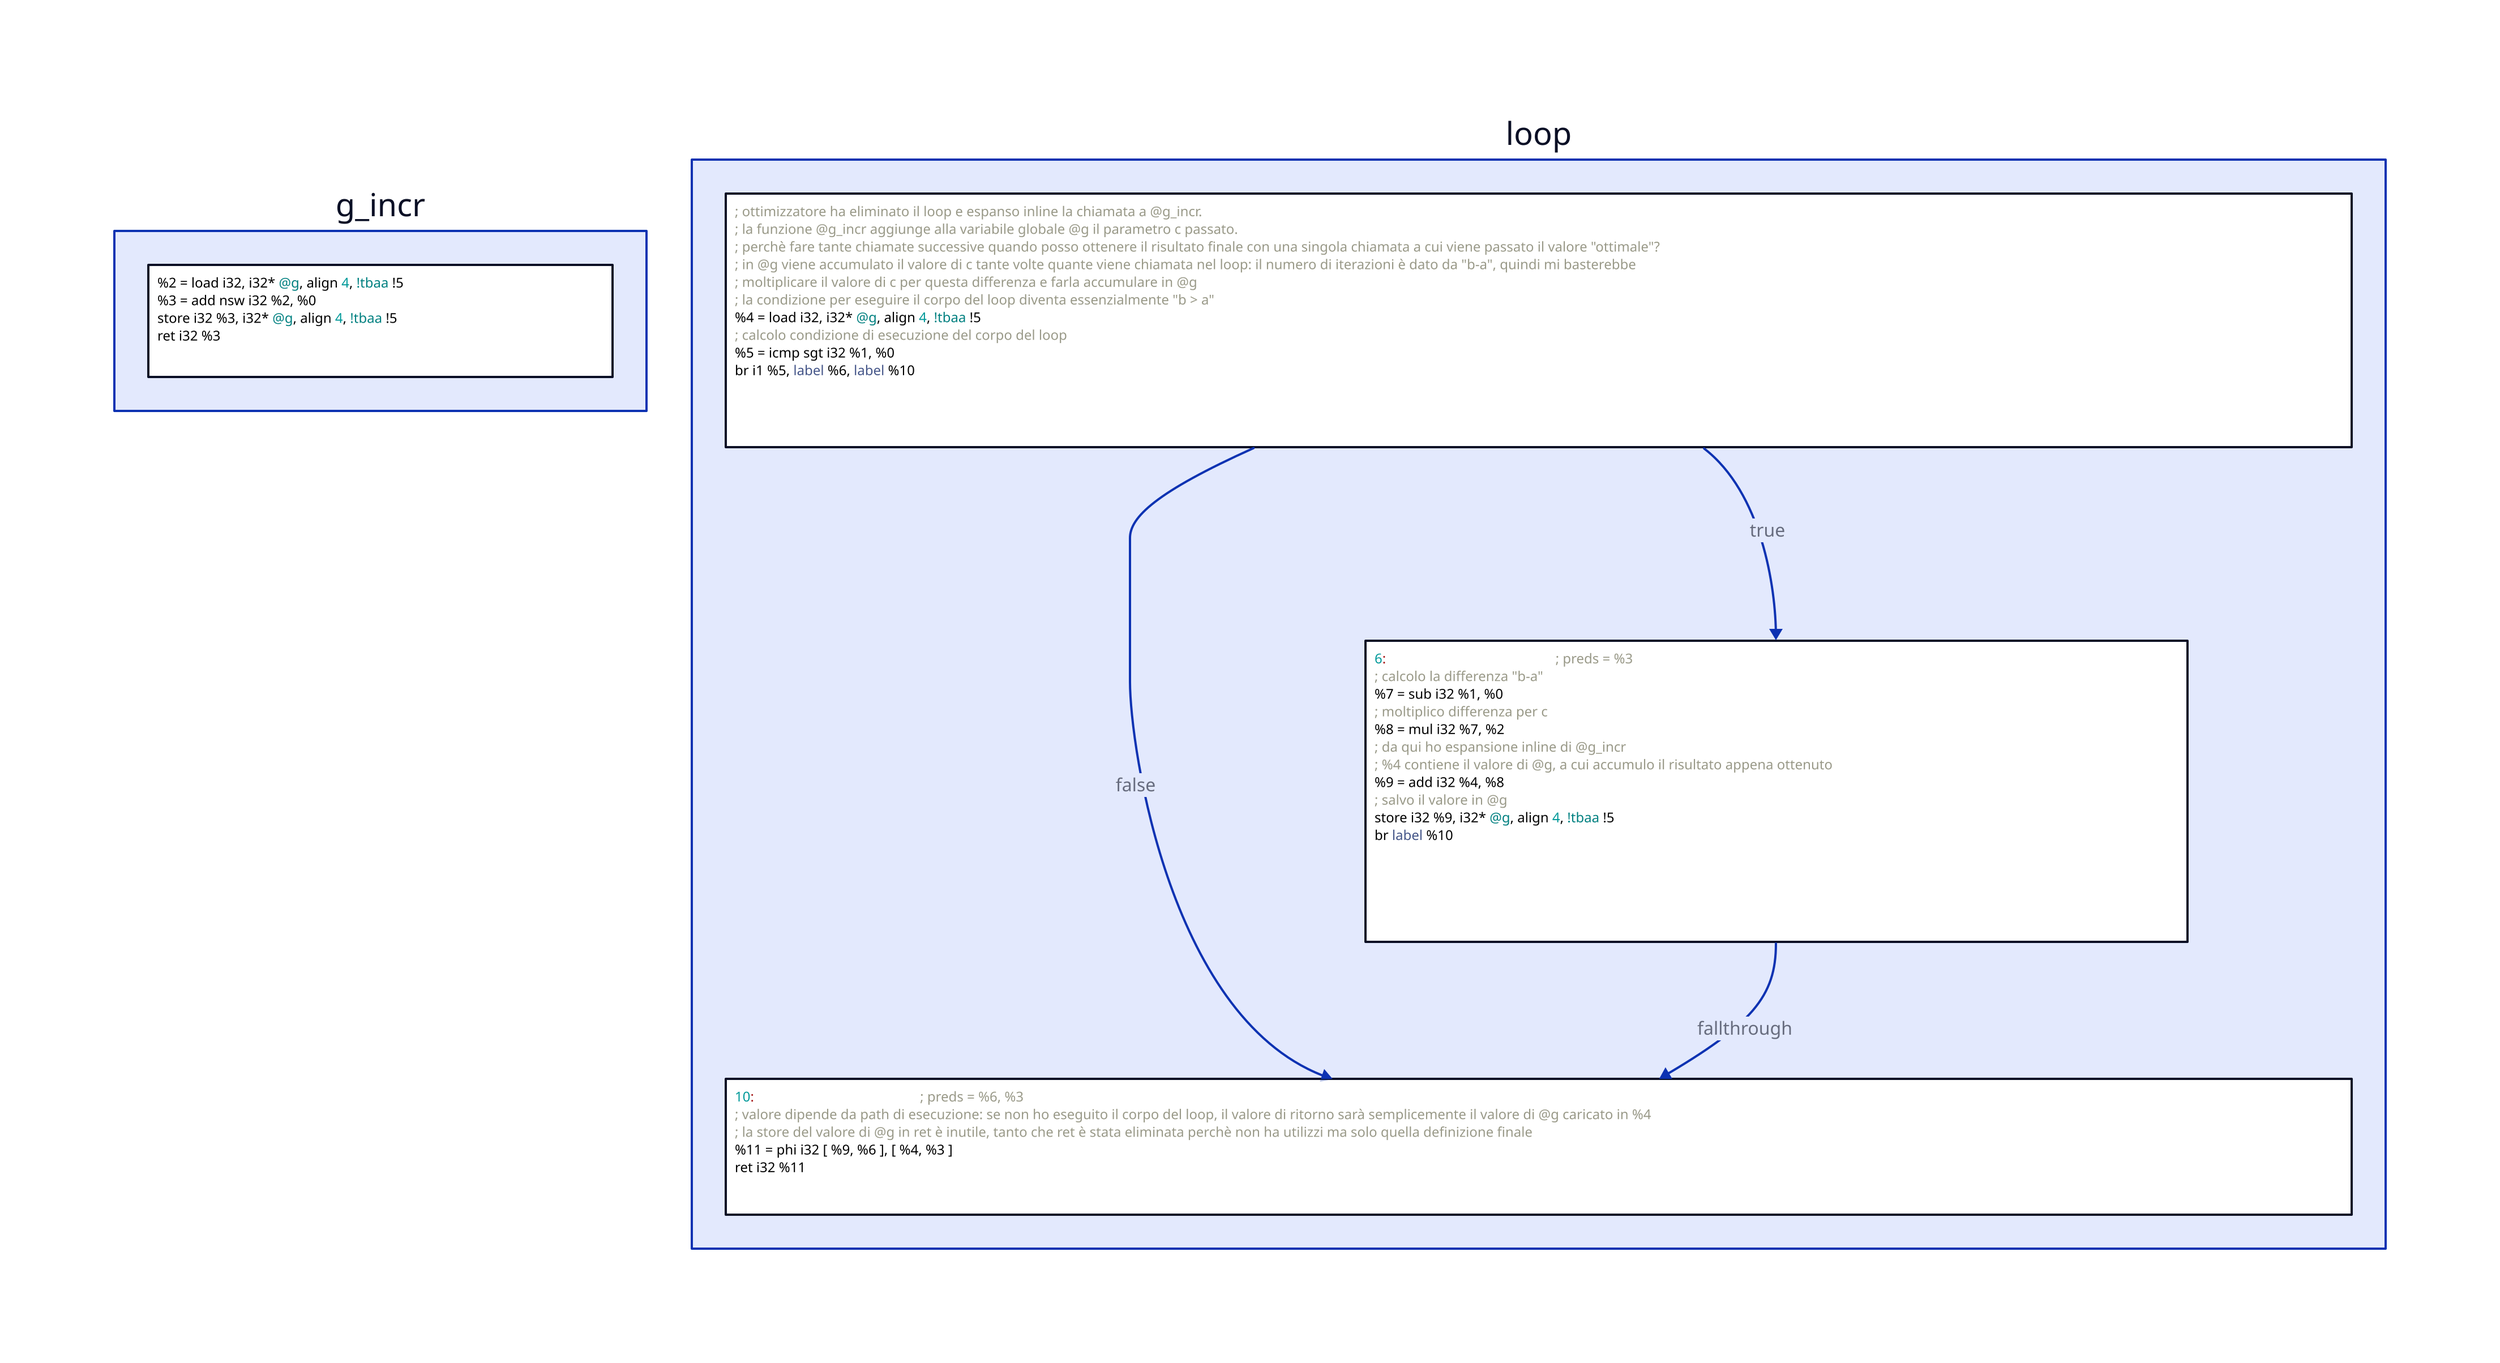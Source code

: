 g_incr : {
  func: |llvm
    %2 = load i32, i32* @g, align 4, !tbaa !5
    %3 = add nsw i32 %2, %0
    store i32 %3, i32* @g, align 4, !tbaa !5
    ret i32 %3
  |
}
loop: {
block1: |llvm
  ; ottimizzatore ha eliminato il loop e espanso inline la chiamata a @g_incr.
  ; la funzione @g_incr aggiunge alla variabile globale @g il parametro c passato.
  ; perchè fare tante chiamate successive quando posso ottenere il risultato finale con una singola chiamata a cui viene passato il valore "ottimale"?
  ; in @g viene accumulato il valore di c tante volte quante viene chiamata nel loop: il numero di iterazioni è dato da "b-a", quindi mi basterebbe
  ; moltiplicare il valore di c per questa differenza e farla accumulare in @g
  ; la condizione per eseguire il corpo del loop diventa essenzialmente "b > a"
  %4 = load i32, i32* @g, align 4, !tbaa !5
  ; calcolo condizione di esecuzione del corpo del loop
  %5 = icmp sgt i32 %1, %0
  br i1 %5, label %6, label %10
|

block2: |llvm
  6:                                                ; preds = %3
  ; calcolo la differenza "b-a"
  %7 = sub i32 %1, %0
  ; moltiplico differenza per c
  %8 = mul i32 %7, %2
  ; da qui ho espansione inline di @g_incr
  ; %4 contiene il valore di @g, a cui accumulo il risultato appena ottenuto
  %9 = add i32 %4, %8
  ; salvo il valore in @g
  store i32 %9, i32* @g, align 4, !tbaa !5
  br label %10

|

block3: |llvm
  10:                                               ; preds = %6, %3
  ; valore dipende da path di esecuzione: se non ho eseguito il corpo del loop, il valore di ritorno sarà semplicemente il valore di @g caricato in %4
  ; la store del valore di @g in ret è inutile, tanto che ret è stata eliminata perchè non ha utilizzi ma solo quella definizione finale
  %11 = phi i32 [ %9, %6 ], [ %4, %3 ]
  ret i32 %11
|


block1 -> block2: true
block1 -> block3: false
block2 -> block3: fallthrough
}

